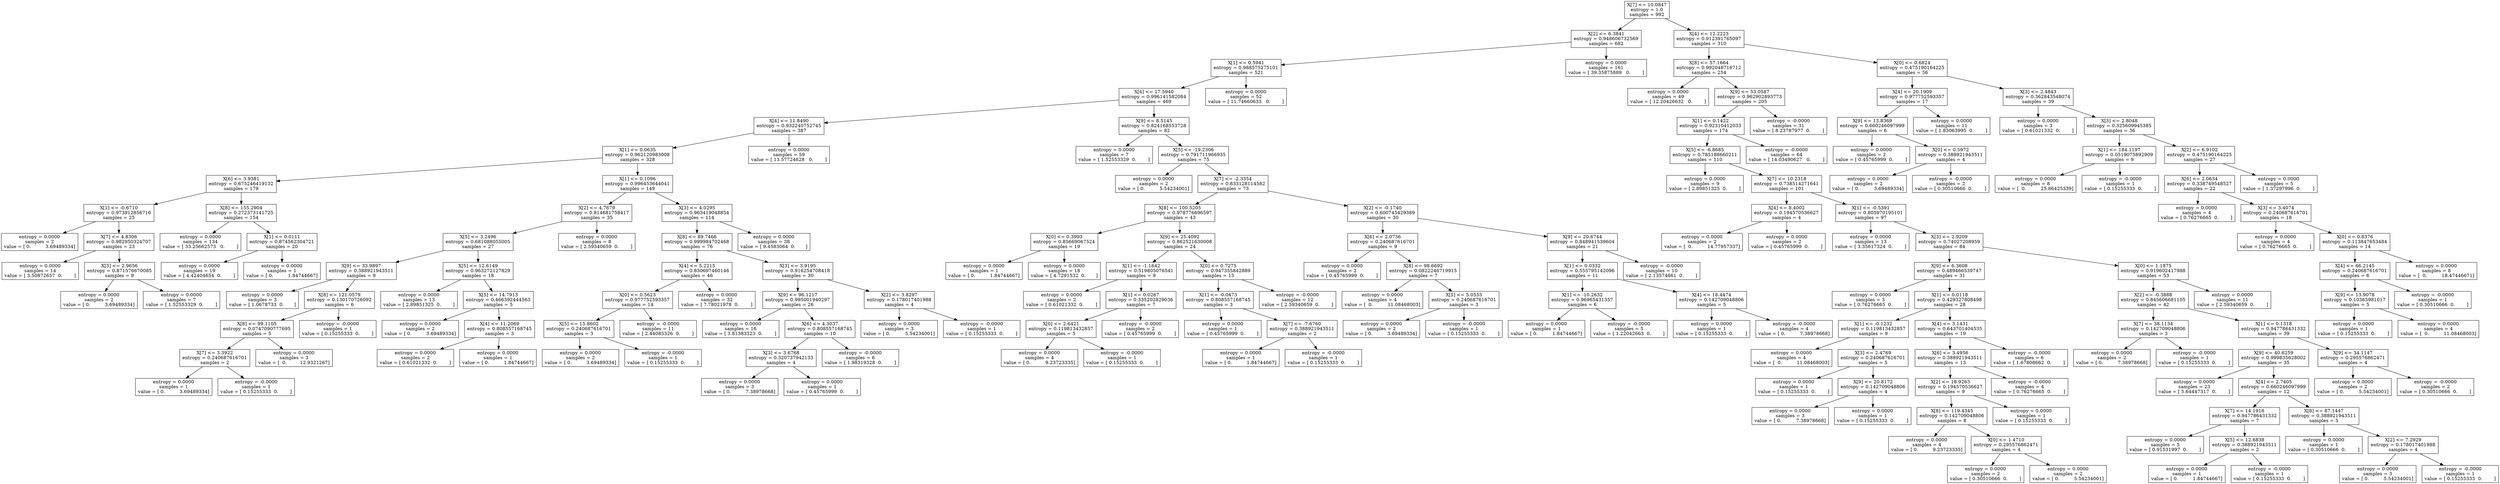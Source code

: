 digraph Tree {
0 [label="X[7] <= 10.0847\nentropy = 1.0\nsamples = 992", shape="box"] ;
1 [label="X[2] <= 6.3841\nentropy = 0.948606732569\nsamples = 682", shape="box"] ;
0 -> 1 ;
2 [label="X[1] <= 0.5941\nentropy = 0.988575275101\nsamples = 521", shape="box"] ;
1 -> 2 ;
3 [label="X[4] <= 17.5940\nentropy = 0.996141582084\nsamples = 469", shape="box"] ;
2 -> 3 ;
4 [label="X[4] <= 11.8490\nentropy = 0.932240752745\nsamples = 387", shape="box"] ;
3 -> 4 ;
5 [label="X[1] <= 0.0635\nentropy = 0.962120983008\nsamples = 328", shape="box"] ;
4 -> 5 ;
6 [label="X[6] <= 3.9381\nentropy = 0.675246419132\nsamples = 179", shape="box"] ;
5 -> 6 ;
7 [label="X[1] <= -0.6710\nentropy = 0.973912856716\nsamples = 25", shape="box"] ;
6 -> 7 ;
8 [label="entropy = 0.0000\nsamples = 2\nvalue = [ 0.          3.69489334]", shape="box"] ;
7 -> 8 ;
9 [label="X[7] <= 4.8306\nentropy = 0.982950324707\nsamples = 23", shape="box"] ;
7 -> 9 ;
10 [label="entropy = 0.0000\nsamples = 14\nvalue = [ 3.50872657  0.        ]", shape="box"] ;
9 -> 10 ;
11 [label="X[3] <= 2.9656\nentropy = 0.871576670085\nsamples = 9", shape="box"] ;
9 -> 11 ;
12 [label="entropy = 0.0000\nsamples = 2\nvalue = [ 0.          3.69489334]", shape="box"] ;
11 -> 12 ;
13 [label="entropy = 0.0000\nsamples = 7\nvalue = [ 1.52553329  0.        ]", shape="box"] ;
11 -> 13 ;
14 [label="X[8] <= 155.2904\nentropy = 0.272373141725\nsamples = 154", shape="box"] ;
6 -> 14 ;
15 [label="entropy = 0.0000\nsamples = 134\nvalue = [ 33.25662573   0.        ]", shape="box"] ;
14 -> 15 ;
16 [label="X[1] <= 0.0111\nentropy = 0.874562304721\nsamples = 20", shape="box"] ;
14 -> 16 ;
17 [label="entropy = 0.0000\nsamples = 19\nvalue = [ 4.42404654  0.        ]", shape="box"] ;
16 -> 17 ;
18 [label="entropy = 0.0000\nsamples = 1\nvalue = [ 0.          1.84744667]", shape="box"] ;
16 -> 18 ;
19 [label="X[1] <= 0.1096\nentropy = 0.996453644041\nsamples = 149", shape="box"] ;
5 -> 19 ;
20 [label="X[2] <= 4.7679\nentropy = 0.814681758417\nsamples = 35", shape="box"] ;
19 -> 20 ;
21 [label="X[5] <= 3.2496\nentropy = 0.681088055005\nsamples = 27", shape="box"] ;
20 -> 21 ;
22 [label="X[9] <= 33.9897\nentropy = 0.388921943511\nsamples = 9", shape="box"] ;
21 -> 22 ;
23 [label="entropy = 0.0000\nsamples = 3\nvalue = [ 1.0678733  0.       ]", shape="box"] ;
22 -> 23 ;
24 [label="X[8] <= 121.0579\nentropy = 0.130170726092\nsamples = 6", shape="box"] ;
22 -> 24 ;
25 [label="X[8] <= 99.1105\nentropy = 0.0747090777695\nsamples = 5", shape="box"] ;
24 -> 25 ;
26 [label="X[7] <= 3.3922\nentropy = 0.240687616701\nsamples = 2", shape="box"] ;
25 -> 26 ;
27 [label="entropy = 0.0000\nsamples = 1\nvalue = [ 0.          3.69489334]", shape="box"] ;
26 -> 27 ;
28 [label="entropy = -0.0000\nsamples = 1\nvalue = [ 0.15255333  0.        ]", shape="box"] ;
26 -> 28 ;
29 [label="entropy = 0.0000\nsamples = 3\nvalue = [  0.         12.9321267]", shape="box"] ;
25 -> 29 ;
30 [label="entropy = -0.0000\nsamples = 1\nvalue = [ 0.15255333  0.        ]", shape="box"] ;
24 -> 30 ;
31 [label="X[5] <= 12.6149\nentropy = 0.963272127829\nsamples = 18", shape="box"] ;
21 -> 31 ;
32 [label="entropy = 0.0000\nsamples = 13\nvalue = [ 2.89851325  0.        ]", shape="box"] ;
31 -> 32 ;
33 [label="X[5] <= 14.7913\nentropy = 0.466392444563\nsamples = 5", shape="box"] ;
31 -> 33 ;
34 [label="entropy = 0.0000\nsamples = 2\nvalue = [ 0.          3.69489334]", shape="box"] ;
33 -> 34 ;
35 [label="X[4] <= 11.2069\nentropy = 0.808557168745\nsamples = 3", shape="box"] ;
33 -> 35 ;
36 [label="entropy = 0.0000\nsamples = 2\nvalue = [ 0.61021332  0.        ]", shape="box"] ;
35 -> 36 ;
37 [label="entropy = 0.0000\nsamples = 1\nvalue = [ 0.          1.84744667]", shape="box"] ;
35 -> 37 ;
38 [label="entropy = 0.0000\nsamples = 8\nvalue = [ 2.59340659  0.        ]", shape="box"] ;
20 -> 38 ;
39 [label="X[3] <= 4.0295\nentropy = 0.963419048854\nsamples = 114", shape="box"] ;
19 -> 39 ;
40 [label="X[8] <= 89.7466\nentropy = 0.999984702468\nsamples = 76", shape="box"] ;
39 -> 40 ;
41 [label="X[4] <= 5.2215\nentropy = 0.830697460146\nsamples = 46", shape="box"] ;
40 -> 41 ;
42 [label="X[0] <= 0.5623\nentropy = 0.977752593357\nsamples = 14", shape="box"] ;
41 -> 42 ;
43 [label="X[5] <= 15.8602\nentropy = 0.240687616701\nsamples = 3", shape="box"] ;
42 -> 43 ;
44 [label="entropy = 0.0000\nsamples = 2\nvalue = [ 0.          3.69489334]", shape="box"] ;
43 -> 44 ;
45 [label="entropy = -0.0000\nsamples = 1\nvalue = [ 0.15255333  0.        ]", shape="box"] ;
43 -> 45 ;
46 [label="entropy = -0.0000\nsamples = 11\nvalue = [ 2.44085326  0.        ]", shape="box"] ;
42 -> 46 ;
47 [label="entropy = 0.0000\nsamples = 32\nvalue = [ 7.78021978  0.        ]", shape="box"] ;
41 -> 47 ;
48 [label="X[3] <= 3.9195\nentropy = 0.916254708418\nsamples = 30", shape="box"] ;
40 -> 48 ;
49 [label="X[9] <= 96.1217\nentropy = 0.995001940297\nsamples = 26", shape="box"] ;
48 -> 49 ;
50 [label="entropy = 0.0000\nsamples = 16\nvalue = [ 3.81383323  0.        ]", shape="box"] ;
49 -> 50 ;
51 [label="X[6] <= 4.3037\nentropy = 0.808557168745\nsamples = 10", shape="box"] ;
49 -> 51 ;
52 [label="X[3] <= 3.6768\nentropy = 0.320737942133\nsamples = 4", shape="box"] ;
51 -> 52 ;
53 [label="entropy = 0.0000\nsamples = 3\nvalue = [ 0.          7.38978668]", shape="box"] ;
52 -> 53 ;
54 [label="entropy = 0.0000\nsamples = 1\nvalue = [ 0.45765999  0.        ]", shape="box"] ;
52 -> 54 ;
55 [label="entropy = -0.0000\nsamples = 6\nvalue = [ 1.98319328  0.        ]", shape="box"] ;
51 -> 55 ;
56 [label="X[2] <= 3.8297\nentropy = 0.178017401988\nsamples = 4", shape="box"] ;
48 -> 56 ;
57 [label="entropy = 0.0000\nsamples = 3\nvalue = [ 0.          5.54234001]", shape="box"] ;
56 -> 57 ;
58 [label="entropy = -0.0000\nsamples = 1\nvalue = [ 0.15255333  0.        ]", shape="box"] ;
56 -> 58 ;
59 [label="entropy = 0.0000\nsamples = 38\nvalue = [ 9.4583064  0.       ]", shape="box"] ;
39 -> 59 ;
60 [label="entropy = 0.0000\nsamples = 59\nvalue = [ 13.57724628   0.        ]", shape="box"] ;
4 -> 60 ;
61 [label="X[9] <= 8.5145\nentropy = 0.824168553728\nsamples = 82", shape="box"] ;
3 -> 61 ;
62 [label="entropy = 0.0000\nsamples = 7\nvalue = [ 1.52553329  0.        ]", shape="box"] ;
61 -> 62 ;
63 [label="X[5] <= -19.2306\nentropy = 0.791711966935\nsamples = 75", shape="box"] ;
61 -> 63 ;
64 [label="entropy = 0.0000\nsamples = 2\nvalue = [ 0.          5.54234001]", shape="box"] ;
63 -> 64 ;
65 [label="X[7] <= -2.3354\nentropy = 0.833128114582\nsamples = 73", shape="box"] ;
63 -> 65 ;
66 [label="X[8] <= 100.5205\nentropy = 0.978776696597\nsamples = 43", shape="box"] ;
65 -> 66 ;
67 [label="X[0] <= 0.3993\nentropy = 0.85669067524\nsamples = 19", shape="box"] ;
66 -> 67 ;
68 [label="entropy = 0.0000\nsamples = 1\nvalue = [ 0.          1.84744667]", shape="box"] ;
67 -> 68 ;
69 [label="entropy = 0.0000\nsamples = 18\nvalue = [ 4.7291532  0.       ]", shape="box"] ;
67 -> 69 ;
70 [label="X[9] <= 25.4092\nentropy = 0.862521630008\nsamples = 24", shape="box"] ;
66 -> 70 ;
71 [label="X[1] <= -1.1642\nentropy = 0.519805076541\nsamples = 9", shape="box"] ;
70 -> 71 ;
72 [label="entropy = 0.0000\nsamples = 2\nvalue = [ 0.61021332  0.        ]", shape="box"] ;
71 -> 72 ;
73 [label="X[1] <= 0.0267\nentropy = 0.335202829036\nsamples = 7", shape="box"] ;
71 -> 73 ;
74 [label="X[0] <= 2.6421\nentropy = 0.119813432857\nsamples = 5", shape="box"] ;
73 -> 74 ;
75 [label="entropy = 0.0000\nsamples = 4\nvalue = [ 0.          9.23723335]", shape="box"] ;
74 -> 75 ;
76 [label="entropy = -0.0000\nsamples = 1\nvalue = [ 0.15255333  0.        ]", shape="box"] ;
74 -> 76 ;
77 [label="entropy = -0.0000\nsamples = 2\nvalue = [ 0.45765999  0.        ]", shape="box"] ;
73 -> 77 ;
78 [label="X[0] <= 0.7275\nentropy = 0.947355842889\nsamples = 15", shape="box"] ;
70 -> 78 ;
79 [label="X[1] <= -0.0473\nentropy = 0.808557168745\nsamples = 3", shape="box"] ;
78 -> 79 ;
80 [label="entropy = 0.0000\nsamples = 1\nvalue = [ 0.45765999  0.        ]", shape="box"] ;
79 -> 80 ;
81 [label="X[7] <= -7.6760\nentropy = 0.388921943511\nsamples = 2", shape="box"] ;
79 -> 81 ;
82 [label="entropy = 0.0000\nsamples = 1\nvalue = [ 0.          1.84744667]", shape="box"] ;
81 -> 82 ;
83 [label="entropy = -0.0000\nsamples = 1\nvalue = [ 0.15255333  0.        ]", shape="box"] ;
81 -> 83 ;
84 [label="entropy = -0.0000\nsamples = 12\nvalue = [ 2.59340659  0.        ]", shape="box"] ;
78 -> 84 ;
85 [label="X[2] <= -0.1740\nentropy = 0.600745429389\nsamples = 30", shape="box"] ;
65 -> 85 ;
86 [label="X[6] <= 2.0736\nentropy = 0.240687616701\nsamples = 9", shape="box"] ;
85 -> 86 ;
87 [label="entropy = 0.0000\nsamples = 2\nvalue = [ 0.45765999  0.        ]", shape="box"] ;
86 -> 87 ;
88 [label="X[8] <= 98.6692\nentropy = 0.0822246719915\nsamples = 7", shape="box"] ;
86 -> 88 ;
89 [label="entropy = 0.0000\nsamples = 4\nvalue = [  0.          11.08468003]", shape="box"] ;
88 -> 89 ;
90 [label="X[5] <= 5.0555\nentropy = 0.240687616701\nsamples = 3", shape="box"] ;
88 -> 90 ;
91 [label="entropy = 0.0000\nsamples = 2\nvalue = [ 0.          3.69489334]", shape="box"] ;
90 -> 91 ;
92 [label="entropy = -0.0000\nsamples = 1\nvalue = [ 0.15255333  0.        ]", shape="box"] ;
90 -> 92 ;
93 [label="X[9] <= 20.6744\nentropy = 0.848941539604\nsamples = 21", shape="box"] ;
85 -> 93 ;
94 [label="X[1] <= 0.0332\nentropy = 0.555795142096\nsamples = 11", shape="box"] ;
93 -> 94 ;
95 [label="X[1] <= -10.2632\nentropy = 0.96965431357\nsamples = 6", shape="box"] ;
94 -> 95 ;
96 [label="entropy = 0.0000\nsamples = 1\nvalue = [ 0.          1.84744667]", shape="box"] ;
95 -> 96 ;
97 [label="entropy = -0.0000\nsamples = 5\nvalue = [ 1.22042663  0.        ]", shape="box"] ;
95 -> 97 ;
98 [label="X[4] <= 18.4474\nentropy = 0.142709048806\nsamples = 5", shape="box"] ;
94 -> 98 ;
99 [label="entropy = 0.0000\nsamples = 1\nvalue = [ 0.15255333  0.        ]", shape="box"] ;
98 -> 99 ;
100 [label="entropy = -0.0000\nsamples = 4\nvalue = [ 0.          7.38978668]", shape="box"] ;
98 -> 100 ;
101 [label="entropy = -0.0000\nsamples = 10\nvalue = [ 2.13574661  0.        ]", shape="box"] ;
93 -> 101 ;
102 [label="entropy = 0.0000\nsamples = 52\nvalue = [ 11.74660633   0.        ]", shape="box"] ;
2 -> 102 ;
103 [label="entropy = 0.0000\nsamples = 161\nvalue = [ 39.35875889   0.        ]", shape="box"] ;
1 -> 103 ;
104 [label="X[4] <= 12.2223\nentropy = 0.912391765097\nsamples = 310", shape="box"] ;
0 -> 104 ;
105 [label="X[8] <= 57.1664\nentropy = 0.992048716712\nsamples = 254", shape="box"] ;
104 -> 105 ;
106 [label="entropy = 0.0000\nsamples = 49\nvalue = [ 12.20426632   0.        ]", shape="box"] ;
105 -> 106 ;
107 [label="X[9] <= 53.0587\nentropy = 0.962902893773\nsamples = 205", shape="box"] ;
105 -> 107 ;
108 [label="X[1] <= 0.1422\nentropy = 0.92310412033\nsamples = 174", shape="box"] ;
107 -> 108 ;
109 [label="X[5] <= -6.8685\nentropy = 0.785188660211\nsamples = 110", shape="box"] ;
108 -> 109 ;
110 [label="entropy = 0.0000\nsamples = 9\nvalue = [ 2.89851325  0.        ]", shape="box"] ;
109 -> 110 ;
111 [label="X[7] <= 10.2318\nentropy = 0.738514271641\nsamples = 101", shape="box"] ;
109 -> 111 ;
112 [label="X[4] <= 8.4002\nentropy = 0.194570536627\nsamples = 4", shape="box"] ;
111 -> 112 ;
113 [label="entropy = 0.0000\nsamples = 2\nvalue = [  0.          14.77957337]", shape="box"] ;
112 -> 113 ;
114 [label="entropy = 0.0000\nsamples = 2\nvalue = [ 0.45765999  0.        ]", shape="box"] ;
112 -> 114 ;
115 [label="X[1] <= -0.5391\nentropy = 0.805970195101\nsamples = 97", shape="box"] ;
111 -> 115 ;
116 [label="entropy = 0.0000\nsamples = 13\nvalue = [ 3.35617324  0.        ]", shape="box"] ;
115 -> 116 ;
117 [label="X[3] <= 2.9209\nentropy = 0.74027208959\nsamples = 84", shape="box"] ;
115 -> 117 ;
118 [label="X[9] <= 6.3608\nentropy = 0.489466539747\nsamples = 31", shape="box"] ;
117 -> 118 ;
119 [label="entropy = 0.0000\nsamples = 3\nvalue = [ 0.76276665  0.        ]", shape="box"] ;
118 -> 119 ;
120 [label="X[1] <= 0.0118\nentropy = 0.429327808498\nsamples = 28", shape="box"] ;
118 -> 120 ;
121 [label="X[1] <= -0.1232\nentropy = 0.119813432857\nsamples = 9", shape="box"] ;
120 -> 121 ;
122 [label="entropy = 0.0000\nsamples = 4\nvalue = [  0.          11.08468003]", shape="box"] ;
121 -> 122 ;
123 [label="X[3] <= 2.4769\nentropy = 0.240687616701\nsamples = 5", shape="box"] ;
121 -> 123 ;
124 [label="entropy = 0.0000\nsamples = 1\nvalue = [ 0.15255333  0.        ]", shape="box"] ;
123 -> 124 ;
125 [label="X[9] <= 20.8172\nentropy = 0.142709048806\nsamples = 4", shape="box"] ;
123 -> 125 ;
126 [label="entropy = 0.0000\nsamples = 3\nvalue = [ 0.          7.38978668]", shape="box"] ;
125 -> 126 ;
127 [label="entropy = 0.0000\nsamples = 1\nvalue = [ 0.15255333  0.        ]", shape="box"] ;
125 -> 127 ;
128 [label="X[4] <= 3.1431\nentropy = 0.643701404535\nsamples = 19", shape="box"] ;
120 -> 128 ;
129 [label="X[6] <= 3.4956\nentropy = 0.388921943511\nsamples = 13", shape="box"] ;
128 -> 129 ;
130 [label="X[2] <= 18.9263\nentropy = 0.194570536627\nsamples = 9", shape="box"] ;
129 -> 130 ;
131 [label="X[8] <= 119.4345\nentropy = 0.142709048806\nsamples = 8", shape="box"] ;
130 -> 131 ;
132 [label="entropy = 0.0000\nsamples = 4\nvalue = [ 0.          9.23723335]", shape="box"] ;
131 -> 132 ;
133 [label="X[0] <= 1.4710\nentropy = 0.295576862471\nsamples = 4", shape="box"] ;
131 -> 133 ;
134 [label="entropy = 0.0000\nsamples = 2\nvalue = [ 0.30510666  0.        ]", shape="box"] ;
133 -> 134 ;
135 [label="entropy = 0.0000\nsamples = 2\nvalue = [ 0.          5.54234001]", shape="box"] ;
133 -> 135 ;
136 [label="entropy = 0.0000\nsamples = 1\nvalue = [ 0.15255333  0.        ]", shape="box"] ;
130 -> 136 ;
137 [label="entropy = -0.0000\nsamples = 4\nvalue = [ 0.76276665  0.        ]", shape="box"] ;
129 -> 137 ;
138 [label="entropy = -0.0000\nsamples = 6\nvalue = [ 1.67808662  0.        ]", shape="box"] ;
128 -> 138 ;
139 [label="X[0] <= 1.1875\nentropy = 0.919602417988\nsamples = 53", shape="box"] ;
117 -> 139 ;
140 [label="X[2] <= -0.3888\nentropy = 0.845606681105\nsamples = 42", shape="box"] ;
139 -> 140 ;
141 [label="X[7] <= 38.1134\nentropy = 0.142709048806\nsamples = 3", shape="box"] ;
140 -> 141 ;
142 [label="entropy = 0.0000\nsamples = 2\nvalue = [ 0.          7.38978668]", shape="box"] ;
141 -> 142 ;
143 [label="entropy = -0.0000\nsamples = 1\nvalue = [ 0.15255333  0.        ]", shape="box"] ;
141 -> 143 ;
144 [label="X[1] <= 0.1318\nentropy = 0.947786431332\nsamples = 39", shape="box"] ;
140 -> 144 ;
145 [label="X[9] <= 40.6259\nentropy = 0.999835628002\nsamples = 35", shape="box"] ;
144 -> 145 ;
146 [label="entropy = 0.0000\nsamples = 23\nvalue = [ 5.64447317  0.        ]", shape="box"] ;
145 -> 146 ;
147 [label="X[4] <= 2.7405\nentropy = 0.660246097999\nsamples = 12", shape="box"] ;
145 -> 147 ;
148 [label="X[7] <= 14.1916\nentropy = 0.947786431332\nsamples = 7", shape="box"] ;
147 -> 148 ;
149 [label="entropy = 0.0000\nsamples = 5\nvalue = [ 0.91531997  0.        ]", shape="box"] ;
148 -> 149 ;
150 [label="X[5] <= 12.6838\nentropy = 0.388921943511\nsamples = 2", shape="box"] ;
148 -> 150 ;
151 [label="entropy = 0.0000\nsamples = 1\nvalue = [ 0.          1.84744667]", shape="box"] ;
150 -> 151 ;
152 [label="entropy = -0.0000\nsamples = 1\nvalue = [ 0.15255333  0.        ]", shape="box"] ;
150 -> 152 ;
153 [label="X[8] <= 87.1447\nentropy = 0.388921943511\nsamples = 5", shape="box"] ;
147 -> 153 ;
154 [label="entropy = 0.0000\nsamples = 1\nvalue = [ 0.30510666  0.        ]", shape="box"] ;
153 -> 154 ;
155 [label="X[2] <= 7.2929\nentropy = 0.178017401988\nsamples = 4", shape="box"] ;
153 -> 155 ;
156 [label="entropy = 0.0000\nsamples = 3\nvalue = [ 0.          5.54234001]", shape="box"] ;
155 -> 156 ;
157 [label="entropy = -0.0000\nsamples = 1\nvalue = [ 0.15255333  0.        ]", shape="box"] ;
155 -> 157 ;
158 [label="X[9] <= 34.1147\nentropy = 0.295576862471\nsamples = 4", shape="box"] ;
144 -> 158 ;
159 [label="entropy = 0.0000\nsamples = 2\nvalue = [ 0.          5.54234001]", shape="box"] ;
158 -> 159 ;
160 [label="entropy = -0.0000\nsamples = 2\nvalue = [ 0.30510666  0.        ]", shape="box"] ;
158 -> 160 ;
161 [label="entropy = 0.0000\nsamples = 11\nvalue = [ 2.59340659  0.        ]", shape="box"] ;
139 -> 161 ;
162 [label="entropy = -0.0000\nsamples = 64\nvalue = [ 14.03490627   0.        ]", shape="box"] ;
108 -> 162 ;
163 [label="entropy = -0.0000\nsamples = 31\nvalue = [ 8.23787977  0.        ]", shape="box"] ;
107 -> 163 ;
164 [label="X[0] <= 0.6824\nentropy = 0.475190164225\nsamples = 56", shape="box"] ;
104 -> 164 ;
165 [label="X[4] <= 20.1909\nentropy = 0.977752593357\nsamples = 17", shape="box"] ;
164 -> 165 ;
166 [label="X[9] <= 13.8369\nentropy = 0.660246097999\nsamples = 6", shape="box"] ;
165 -> 166 ;
167 [label="entropy = 0.0000\nsamples = 2\nvalue = [ 0.45765999  0.        ]", shape="box"] ;
166 -> 167 ;
168 [label="X[0] <= 0.5972\nentropy = 0.388921943511\nsamples = 4", shape="box"] ;
166 -> 168 ;
169 [label="entropy = 0.0000\nsamples = 2\nvalue = [ 0.          3.69489334]", shape="box"] ;
168 -> 169 ;
170 [label="entropy = -0.0000\nsamples = 2\nvalue = [ 0.30510666  0.        ]", shape="box"] ;
168 -> 170 ;
171 [label="entropy = 0.0000\nsamples = 11\nvalue = [ 1.83063995  0.        ]", shape="box"] ;
165 -> 171 ;
172 [label="X[3] <= 2.4843\nentropy = 0.362843548074\nsamples = 39", shape="box"] ;
164 -> 172 ;
173 [label="entropy = 0.0000\nsamples = 3\nvalue = [ 0.61021332  0.        ]", shape="box"] ;
172 -> 173 ;
174 [label="X[3] <= 2.8048\nentropy = 0.325609945385\nsamples = 36", shape="box"] ;
172 -> 174 ;
175 [label="X[1] <= 184.1197\nentropy = 0.0519075892909\nsamples = 9", shape="box"] ;
174 -> 175 ;
176 [label="entropy = 0.0000\nsamples = 8\nvalue = [  0.          25.86425339]", shape="box"] ;
175 -> 176 ;
177 [label="entropy = -0.0000\nsamples = 1\nvalue = [ 0.15255333  0.        ]", shape="box"] ;
175 -> 177 ;
178 [label="X[2] <= 6.9102\nentropy = 0.475190164225\nsamples = 27", shape="box"] ;
174 -> 178 ;
179 [label="X[6] <= 2.0634\nentropy = 0.338749548527\nsamples = 22", shape="box"] ;
178 -> 179 ;
180 [label="entropy = 0.0000\nsamples = 4\nvalue = [ 0.76276665  0.        ]", shape="box"] ;
179 -> 180 ;
181 [label="X[3] <= 3.4074\nentropy = 0.240687616701\nsamples = 18", shape="box"] ;
179 -> 181 ;
182 [label="entropy = 0.0000\nsamples = 4\nvalue = [ 0.76276665  0.        ]", shape="box"] ;
181 -> 182 ;
183 [label="X[0] <= 0.8376\nentropy = 0.113847653484\nsamples = 14", shape="box"] ;
181 -> 183 ;
184 [label="X[4] <= 66.2145\nentropy = 0.240687616701\nsamples = 6", shape="box"] ;
183 -> 184 ;
185 [label="X[9] <= 13.9078\nentropy = 0.10365981017\nsamples = 5", shape="box"] ;
184 -> 185 ;
186 [label="entropy = 0.0000\nsamples = 1\nvalue = [ 0.15255333  0.        ]", shape="box"] ;
185 -> 186 ;
187 [label="entropy = 0.0000\nsamples = 4\nvalue = [  0.          11.08468003]", shape="box"] ;
185 -> 187 ;
188 [label="entropy = -0.0000\nsamples = 1\nvalue = [ 0.30510666  0.        ]", shape="box"] ;
184 -> 188 ;
189 [label="entropy = 0.0000\nsamples = 8\nvalue = [  0.          18.47446671]", shape="box"] ;
183 -> 189 ;
190 [label="entropy = 0.0000\nsamples = 5\nvalue = [ 1.37297996  0.        ]", shape="box"] ;
178 -> 190 ;
}